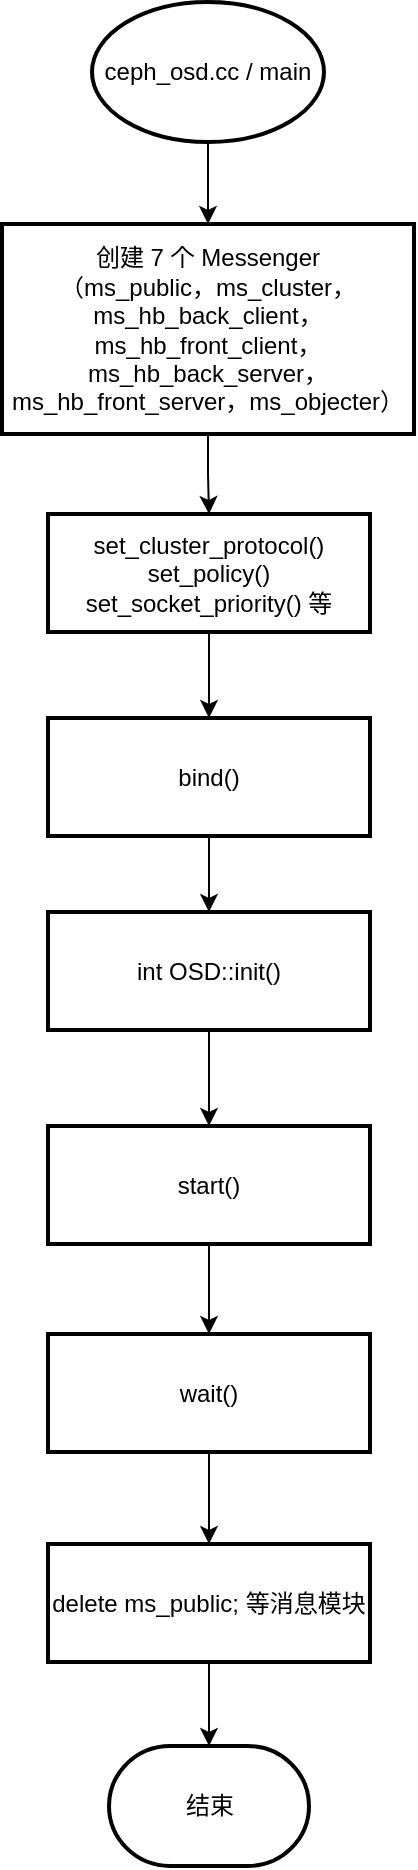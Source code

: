 <mxfile version="24.2.2" type="github">
  <diagram name="第 1 页" id="iNgHnpYzgfJ-TO6qZUMB">
    <mxGraphModel dx="2607" dy="1491" grid="1" gridSize="10" guides="1" tooltips="1" connect="1" arrows="1" fold="1" page="1" pageScale="1" pageWidth="827" pageHeight="1169" math="0" shadow="0">
      <root>
        <mxCell id="0" />
        <mxCell id="1" parent="0" />
        <mxCell id="-DYarJk79lC3c7c2wvhr-3" value="" style="edgeStyle=orthogonalEdgeStyle;rounded=0;orthogonalLoop=1;jettySize=auto;html=1;" edge="1" parent="1" source="-DYarJk79lC3c7c2wvhr-1" target="-DYarJk79lC3c7c2wvhr-2">
          <mxGeometry relative="1" as="geometry" />
        </mxCell>
        <mxCell id="-DYarJk79lC3c7c2wvhr-1" value="ceph_osd.cc / main" style="strokeWidth=2;html=1;shape=mxgraph.flowchart.start_1;whiteSpace=wrap;" vertex="1" parent="1">
          <mxGeometry x="364" y="20" width="116" height="70" as="geometry" />
        </mxCell>
        <mxCell id="-DYarJk79lC3c7c2wvhr-5" value="" style="edgeStyle=orthogonalEdgeStyle;rounded=0;orthogonalLoop=1;jettySize=auto;html=1;" edge="1" parent="1" source="-DYarJk79lC3c7c2wvhr-2" target="-DYarJk79lC3c7c2wvhr-4">
          <mxGeometry relative="1" as="geometry" />
        </mxCell>
        <mxCell id="-DYarJk79lC3c7c2wvhr-2" value="创建 7 个 Messenger&lt;div&gt;（ms_public，ms_cluster，ms_hb_back_client，ms_hb_front_client，ms_hb_back_server，ms_hb_front_server，ms_objecter）&lt;/div&gt;" style="whiteSpace=wrap;html=1;strokeWidth=2;" vertex="1" parent="1">
          <mxGeometry x="319" y="131" width="206" height="105" as="geometry" />
        </mxCell>
        <mxCell id="-DYarJk79lC3c7c2wvhr-7" value="" style="edgeStyle=orthogonalEdgeStyle;rounded=0;orthogonalLoop=1;jettySize=auto;html=1;" edge="1" parent="1" source="-DYarJk79lC3c7c2wvhr-4" target="-DYarJk79lC3c7c2wvhr-6">
          <mxGeometry relative="1" as="geometry" />
        </mxCell>
        <mxCell id="-DYarJk79lC3c7c2wvhr-4" value="set_cluster_protocol()&lt;div&gt;set_policy()&lt;br&gt;&lt;/div&gt;&lt;div&gt;set_socket_priority() 等&lt;br&gt;&lt;/div&gt;" style="whiteSpace=wrap;html=1;strokeWidth=2;" vertex="1" parent="1">
          <mxGeometry x="342" y="276" width="161" height="59" as="geometry" />
        </mxCell>
        <mxCell id="-DYarJk79lC3c7c2wvhr-9" value="" style="edgeStyle=orthogonalEdgeStyle;rounded=0;orthogonalLoop=1;jettySize=auto;html=1;" edge="1" parent="1" source="-DYarJk79lC3c7c2wvhr-6" target="-DYarJk79lC3c7c2wvhr-8">
          <mxGeometry relative="1" as="geometry" />
        </mxCell>
        <mxCell id="-DYarJk79lC3c7c2wvhr-6" value="&lt;div&gt;bind()&lt;/div&gt;" style="whiteSpace=wrap;html=1;strokeWidth=2;" vertex="1" parent="1">
          <mxGeometry x="342" y="378" width="161" height="59" as="geometry" />
        </mxCell>
        <mxCell id="-DYarJk79lC3c7c2wvhr-11" value="" style="edgeStyle=orthogonalEdgeStyle;rounded=0;orthogonalLoop=1;jettySize=auto;html=1;" edge="1" parent="1" source="-DYarJk79lC3c7c2wvhr-8" target="-DYarJk79lC3c7c2wvhr-10">
          <mxGeometry relative="1" as="geometry" />
        </mxCell>
        <mxCell id="-DYarJk79lC3c7c2wvhr-8" value="int OSD::init()" style="whiteSpace=wrap;html=1;strokeWidth=2;" vertex="1" parent="1">
          <mxGeometry x="342" y="475" width="161" height="59" as="geometry" />
        </mxCell>
        <mxCell id="-DYarJk79lC3c7c2wvhr-13" value="" style="edgeStyle=orthogonalEdgeStyle;rounded=0;orthogonalLoop=1;jettySize=auto;html=1;" edge="1" parent="1" source="-DYarJk79lC3c7c2wvhr-10" target="-DYarJk79lC3c7c2wvhr-12">
          <mxGeometry relative="1" as="geometry" />
        </mxCell>
        <mxCell id="-DYarJk79lC3c7c2wvhr-10" value="start()" style="whiteSpace=wrap;html=1;strokeWidth=2;" vertex="1" parent="1">
          <mxGeometry x="342" y="582" width="161" height="59" as="geometry" />
        </mxCell>
        <mxCell id="-DYarJk79lC3c7c2wvhr-15" value="" style="edgeStyle=orthogonalEdgeStyle;rounded=0;orthogonalLoop=1;jettySize=auto;html=1;" edge="1" parent="1" source="-DYarJk79lC3c7c2wvhr-12" target="-DYarJk79lC3c7c2wvhr-14">
          <mxGeometry relative="1" as="geometry" />
        </mxCell>
        <mxCell id="-DYarJk79lC3c7c2wvhr-12" value="wait()" style="whiteSpace=wrap;html=1;strokeWidth=2;" vertex="1" parent="1">
          <mxGeometry x="342" y="686" width="161" height="59" as="geometry" />
        </mxCell>
        <mxCell id="-DYarJk79lC3c7c2wvhr-17" value="" style="edgeStyle=orthogonalEdgeStyle;rounded=0;orthogonalLoop=1;jettySize=auto;html=1;entryX=0.5;entryY=0;entryDx=0;entryDy=0;entryPerimeter=0;" edge="1" parent="1" source="-DYarJk79lC3c7c2wvhr-14" target="-DYarJk79lC3c7c2wvhr-18">
          <mxGeometry relative="1" as="geometry">
            <mxPoint x="422.5" y="919.5" as="targetPoint" />
          </mxGeometry>
        </mxCell>
        <mxCell id="-DYarJk79lC3c7c2wvhr-14" value="delete ms_public; 等消息模块" style="whiteSpace=wrap;html=1;strokeWidth=2;" vertex="1" parent="1">
          <mxGeometry x="342" y="791" width="161" height="59" as="geometry" />
        </mxCell>
        <mxCell id="-DYarJk79lC3c7c2wvhr-18" value="结束" style="strokeWidth=2;html=1;shape=mxgraph.flowchart.terminator;whiteSpace=wrap;" vertex="1" parent="1">
          <mxGeometry x="372.5" y="892" width="100" height="60" as="geometry" />
        </mxCell>
      </root>
    </mxGraphModel>
  </diagram>
</mxfile>
